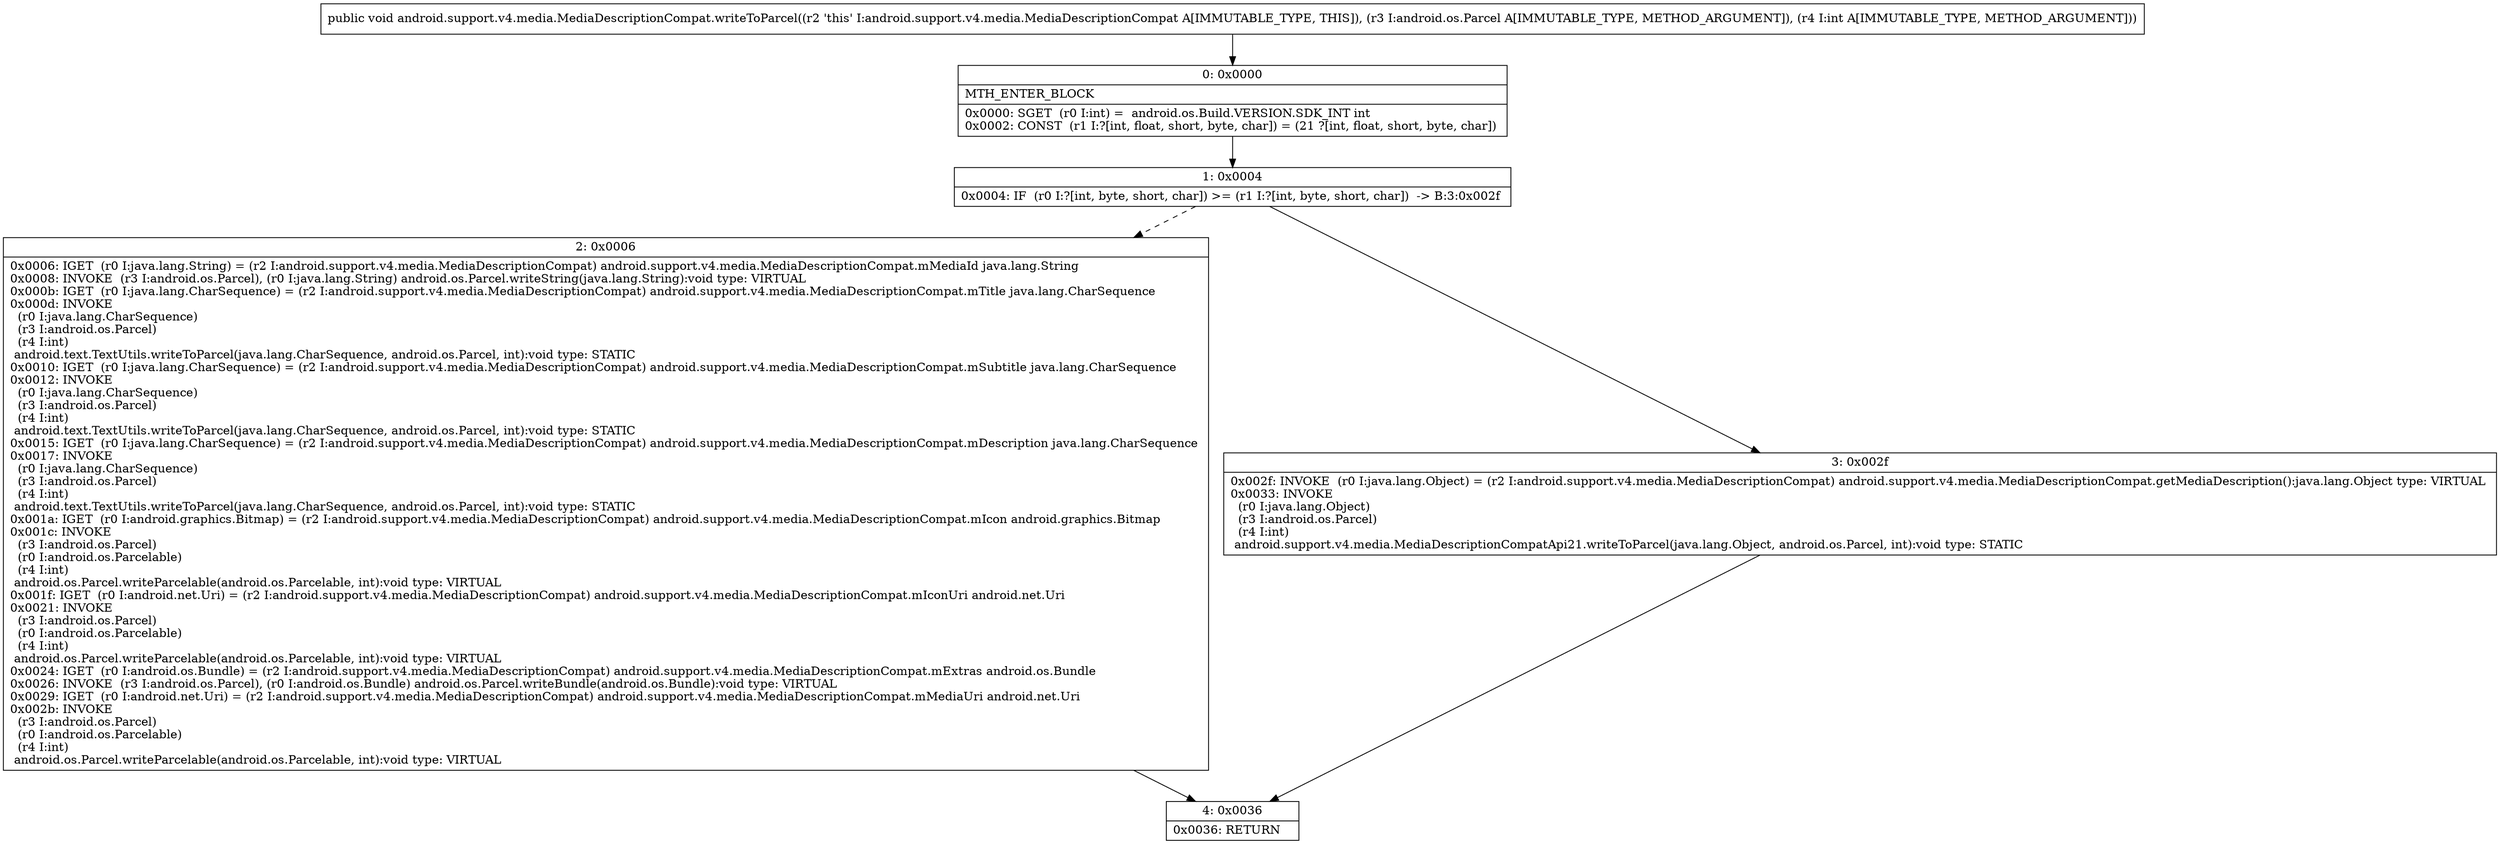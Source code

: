 digraph "CFG forandroid.support.v4.media.MediaDescriptionCompat.writeToParcel(Landroid\/os\/Parcel;I)V" {
Node_0 [shape=record,label="{0\:\ 0x0000|MTH_ENTER_BLOCK\l|0x0000: SGET  (r0 I:int) =  android.os.Build.VERSION.SDK_INT int \l0x0002: CONST  (r1 I:?[int, float, short, byte, char]) = (21 ?[int, float, short, byte, char]) \l}"];
Node_1 [shape=record,label="{1\:\ 0x0004|0x0004: IF  (r0 I:?[int, byte, short, char]) \>= (r1 I:?[int, byte, short, char])  \-\> B:3:0x002f \l}"];
Node_2 [shape=record,label="{2\:\ 0x0006|0x0006: IGET  (r0 I:java.lang.String) = (r2 I:android.support.v4.media.MediaDescriptionCompat) android.support.v4.media.MediaDescriptionCompat.mMediaId java.lang.String \l0x0008: INVOKE  (r3 I:android.os.Parcel), (r0 I:java.lang.String) android.os.Parcel.writeString(java.lang.String):void type: VIRTUAL \l0x000b: IGET  (r0 I:java.lang.CharSequence) = (r2 I:android.support.v4.media.MediaDescriptionCompat) android.support.v4.media.MediaDescriptionCompat.mTitle java.lang.CharSequence \l0x000d: INVOKE  \l  (r0 I:java.lang.CharSequence)\l  (r3 I:android.os.Parcel)\l  (r4 I:int)\l android.text.TextUtils.writeToParcel(java.lang.CharSequence, android.os.Parcel, int):void type: STATIC \l0x0010: IGET  (r0 I:java.lang.CharSequence) = (r2 I:android.support.v4.media.MediaDescriptionCompat) android.support.v4.media.MediaDescriptionCompat.mSubtitle java.lang.CharSequence \l0x0012: INVOKE  \l  (r0 I:java.lang.CharSequence)\l  (r3 I:android.os.Parcel)\l  (r4 I:int)\l android.text.TextUtils.writeToParcel(java.lang.CharSequence, android.os.Parcel, int):void type: STATIC \l0x0015: IGET  (r0 I:java.lang.CharSequence) = (r2 I:android.support.v4.media.MediaDescriptionCompat) android.support.v4.media.MediaDescriptionCompat.mDescription java.lang.CharSequence \l0x0017: INVOKE  \l  (r0 I:java.lang.CharSequence)\l  (r3 I:android.os.Parcel)\l  (r4 I:int)\l android.text.TextUtils.writeToParcel(java.lang.CharSequence, android.os.Parcel, int):void type: STATIC \l0x001a: IGET  (r0 I:android.graphics.Bitmap) = (r2 I:android.support.v4.media.MediaDescriptionCompat) android.support.v4.media.MediaDescriptionCompat.mIcon android.graphics.Bitmap \l0x001c: INVOKE  \l  (r3 I:android.os.Parcel)\l  (r0 I:android.os.Parcelable)\l  (r4 I:int)\l android.os.Parcel.writeParcelable(android.os.Parcelable, int):void type: VIRTUAL \l0x001f: IGET  (r0 I:android.net.Uri) = (r2 I:android.support.v4.media.MediaDescriptionCompat) android.support.v4.media.MediaDescriptionCompat.mIconUri android.net.Uri \l0x0021: INVOKE  \l  (r3 I:android.os.Parcel)\l  (r0 I:android.os.Parcelable)\l  (r4 I:int)\l android.os.Parcel.writeParcelable(android.os.Parcelable, int):void type: VIRTUAL \l0x0024: IGET  (r0 I:android.os.Bundle) = (r2 I:android.support.v4.media.MediaDescriptionCompat) android.support.v4.media.MediaDescriptionCompat.mExtras android.os.Bundle \l0x0026: INVOKE  (r3 I:android.os.Parcel), (r0 I:android.os.Bundle) android.os.Parcel.writeBundle(android.os.Bundle):void type: VIRTUAL \l0x0029: IGET  (r0 I:android.net.Uri) = (r2 I:android.support.v4.media.MediaDescriptionCompat) android.support.v4.media.MediaDescriptionCompat.mMediaUri android.net.Uri \l0x002b: INVOKE  \l  (r3 I:android.os.Parcel)\l  (r0 I:android.os.Parcelable)\l  (r4 I:int)\l android.os.Parcel.writeParcelable(android.os.Parcelable, int):void type: VIRTUAL \l}"];
Node_3 [shape=record,label="{3\:\ 0x002f|0x002f: INVOKE  (r0 I:java.lang.Object) = (r2 I:android.support.v4.media.MediaDescriptionCompat) android.support.v4.media.MediaDescriptionCompat.getMediaDescription():java.lang.Object type: VIRTUAL \l0x0033: INVOKE  \l  (r0 I:java.lang.Object)\l  (r3 I:android.os.Parcel)\l  (r4 I:int)\l android.support.v4.media.MediaDescriptionCompatApi21.writeToParcel(java.lang.Object, android.os.Parcel, int):void type: STATIC \l}"];
Node_4 [shape=record,label="{4\:\ 0x0036|0x0036: RETURN   \l}"];
MethodNode[shape=record,label="{public void android.support.v4.media.MediaDescriptionCompat.writeToParcel((r2 'this' I:android.support.v4.media.MediaDescriptionCompat A[IMMUTABLE_TYPE, THIS]), (r3 I:android.os.Parcel A[IMMUTABLE_TYPE, METHOD_ARGUMENT]), (r4 I:int A[IMMUTABLE_TYPE, METHOD_ARGUMENT])) }"];
MethodNode -> Node_0;
Node_0 -> Node_1;
Node_1 -> Node_2[style=dashed];
Node_1 -> Node_3;
Node_2 -> Node_4;
Node_3 -> Node_4;
}

